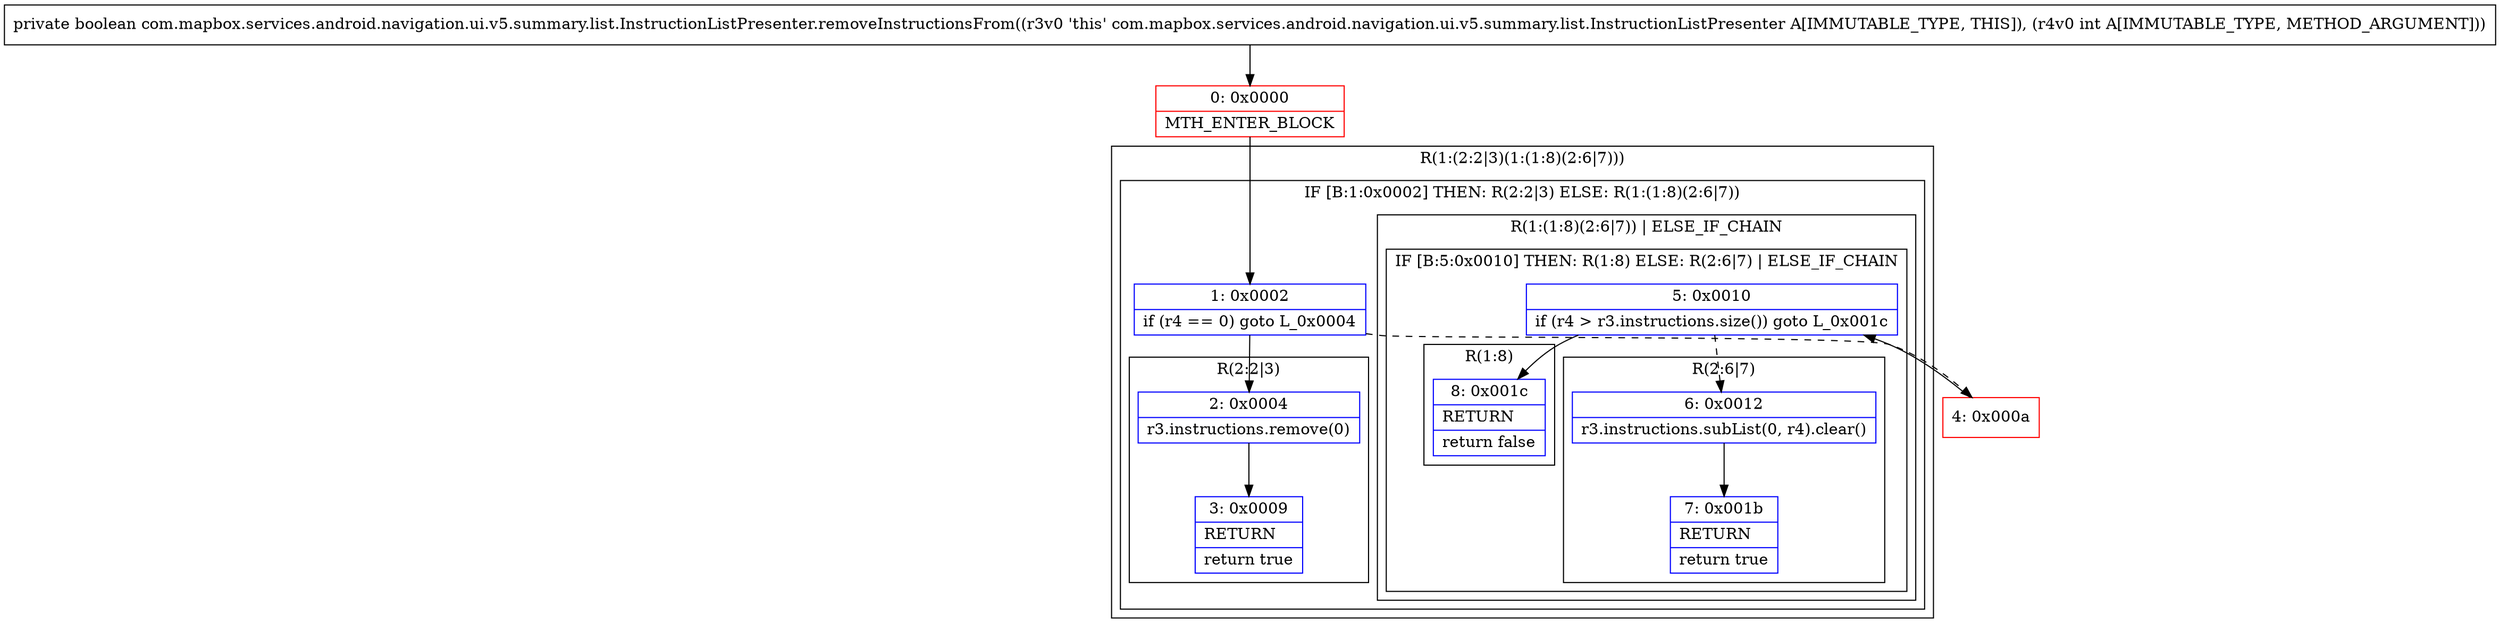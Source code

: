 digraph "CFG forcom.mapbox.services.android.navigation.ui.v5.summary.list.InstructionListPresenter.removeInstructionsFrom(I)Z" {
subgraph cluster_Region_2090771763 {
label = "R(1:(2:2|3)(1:(1:8)(2:6|7)))";
node [shape=record,color=blue];
subgraph cluster_IfRegion_1873492771 {
label = "IF [B:1:0x0002] THEN: R(2:2|3) ELSE: R(1:(1:8)(2:6|7))";
node [shape=record,color=blue];
Node_1 [shape=record,label="{1\:\ 0x0002|if (r4 == 0) goto L_0x0004\l}"];
subgraph cluster_Region_481118827 {
label = "R(2:2|3)";
node [shape=record,color=blue];
Node_2 [shape=record,label="{2\:\ 0x0004|r3.instructions.remove(0)\l}"];
Node_3 [shape=record,label="{3\:\ 0x0009|RETURN\l|return true\l}"];
}
subgraph cluster_Region_55939381 {
label = "R(1:(1:8)(2:6|7)) | ELSE_IF_CHAIN\l";
node [shape=record,color=blue];
subgraph cluster_IfRegion_183180113 {
label = "IF [B:5:0x0010] THEN: R(1:8) ELSE: R(2:6|7) | ELSE_IF_CHAIN\l";
node [shape=record,color=blue];
Node_5 [shape=record,label="{5\:\ 0x0010|if (r4 \> r3.instructions.size()) goto L_0x001c\l}"];
subgraph cluster_Region_1018120972 {
label = "R(1:8)";
node [shape=record,color=blue];
Node_8 [shape=record,label="{8\:\ 0x001c|RETURN\l|return false\l}"];
}
subgraph cluster_Region_1252499680 {
label = "R(2:6|7)";
node [shape=record,color=blue];
Node_6 [shape=record,label="{6\:\ 0x0012|r3.instructions.subList(0, r4).clear()\l}"];
Node_7 [shape=record,label="{7\:\ 0x001b|RETURN\l|return true\l}"];
}
}
}
}
}
Node_0 [shape=record,color=red,label="{0\:\ 0x0000|MTH_ENTER_BLOCK\l}"];
Node_4 [shape=record,color=red,label="{4\:\ 0x000a}"];
MethodNode[shape=record,label="{private boolean com.mapbox.services.android.navigation.ui.v5.summary.list.InstructionListPresenter.removeInstructionsFrom((r3v0 'this' com.mapbox.services.android.navigation.ui.v5.summary.list.InstructionListPresenter A[IMMUTABLE_TYPE, THIS]), (r4v0 int A[IMMUTABLE_TYPE, METHOD_ARGUMENT])) }"];
MethodNode -> Node_0;
Node_1 -> Node_2;
Node_1 -> Node_4[style=dashed];
Node_2 -> Node_3;
Node_5 -> Node_6[style=dashed];
Node_5 -> Node_8;
Node_6 -> Node_7;
Node_0 -> Node_1;
Node_4 -> Node_5;
}

